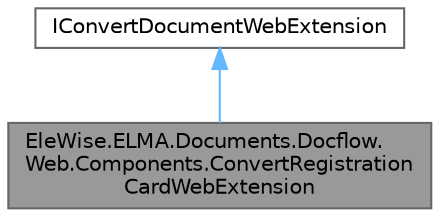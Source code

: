 digraph "EleWise.ELMA.Documents.Docflow.Web.Components.ConvertRegistrationCardWebExtension"
{
 // LATEX_PDF_SIZE
  bgcolor="transparent";
  edge [fontname=Helvetica,fontsize=10,labelfontname=Helvetica,labelfontsize=10];
  node [fontname=Helvetica,fontsize=10,shape=box,height=0.2,width=0.4];
  Node1 [id="Node000001",label="EleWise.ELMA.Documents.Docflow.\lWeb.Components.ConvertRegistration\lCardWebExtension",height=0.2,width=0.4,color="gray40", fillcolor="grey60", style="filled", fontcolor="black",tooltip="Реализация точки расширения при конвертации документа"];
  Node2 -> Node1 [id="edge1_Node000001_Node000002",dir="back",color="steelblue1",style="solid",tooltip=" "];
  Node2 [id="Node000002",label="IConvertDocumentWebExtension",height=0.2,width=0.4,color="gray40", fillcolor="white", style="filled",URL="$interface_ele_wise_1_1_e_l_m_a_1_1_documents_1_1_web_1_1_extension_points_1_1_i_convert_document_web_extension.html",tooltip="Точка расширения при конвертации документа"];
}

